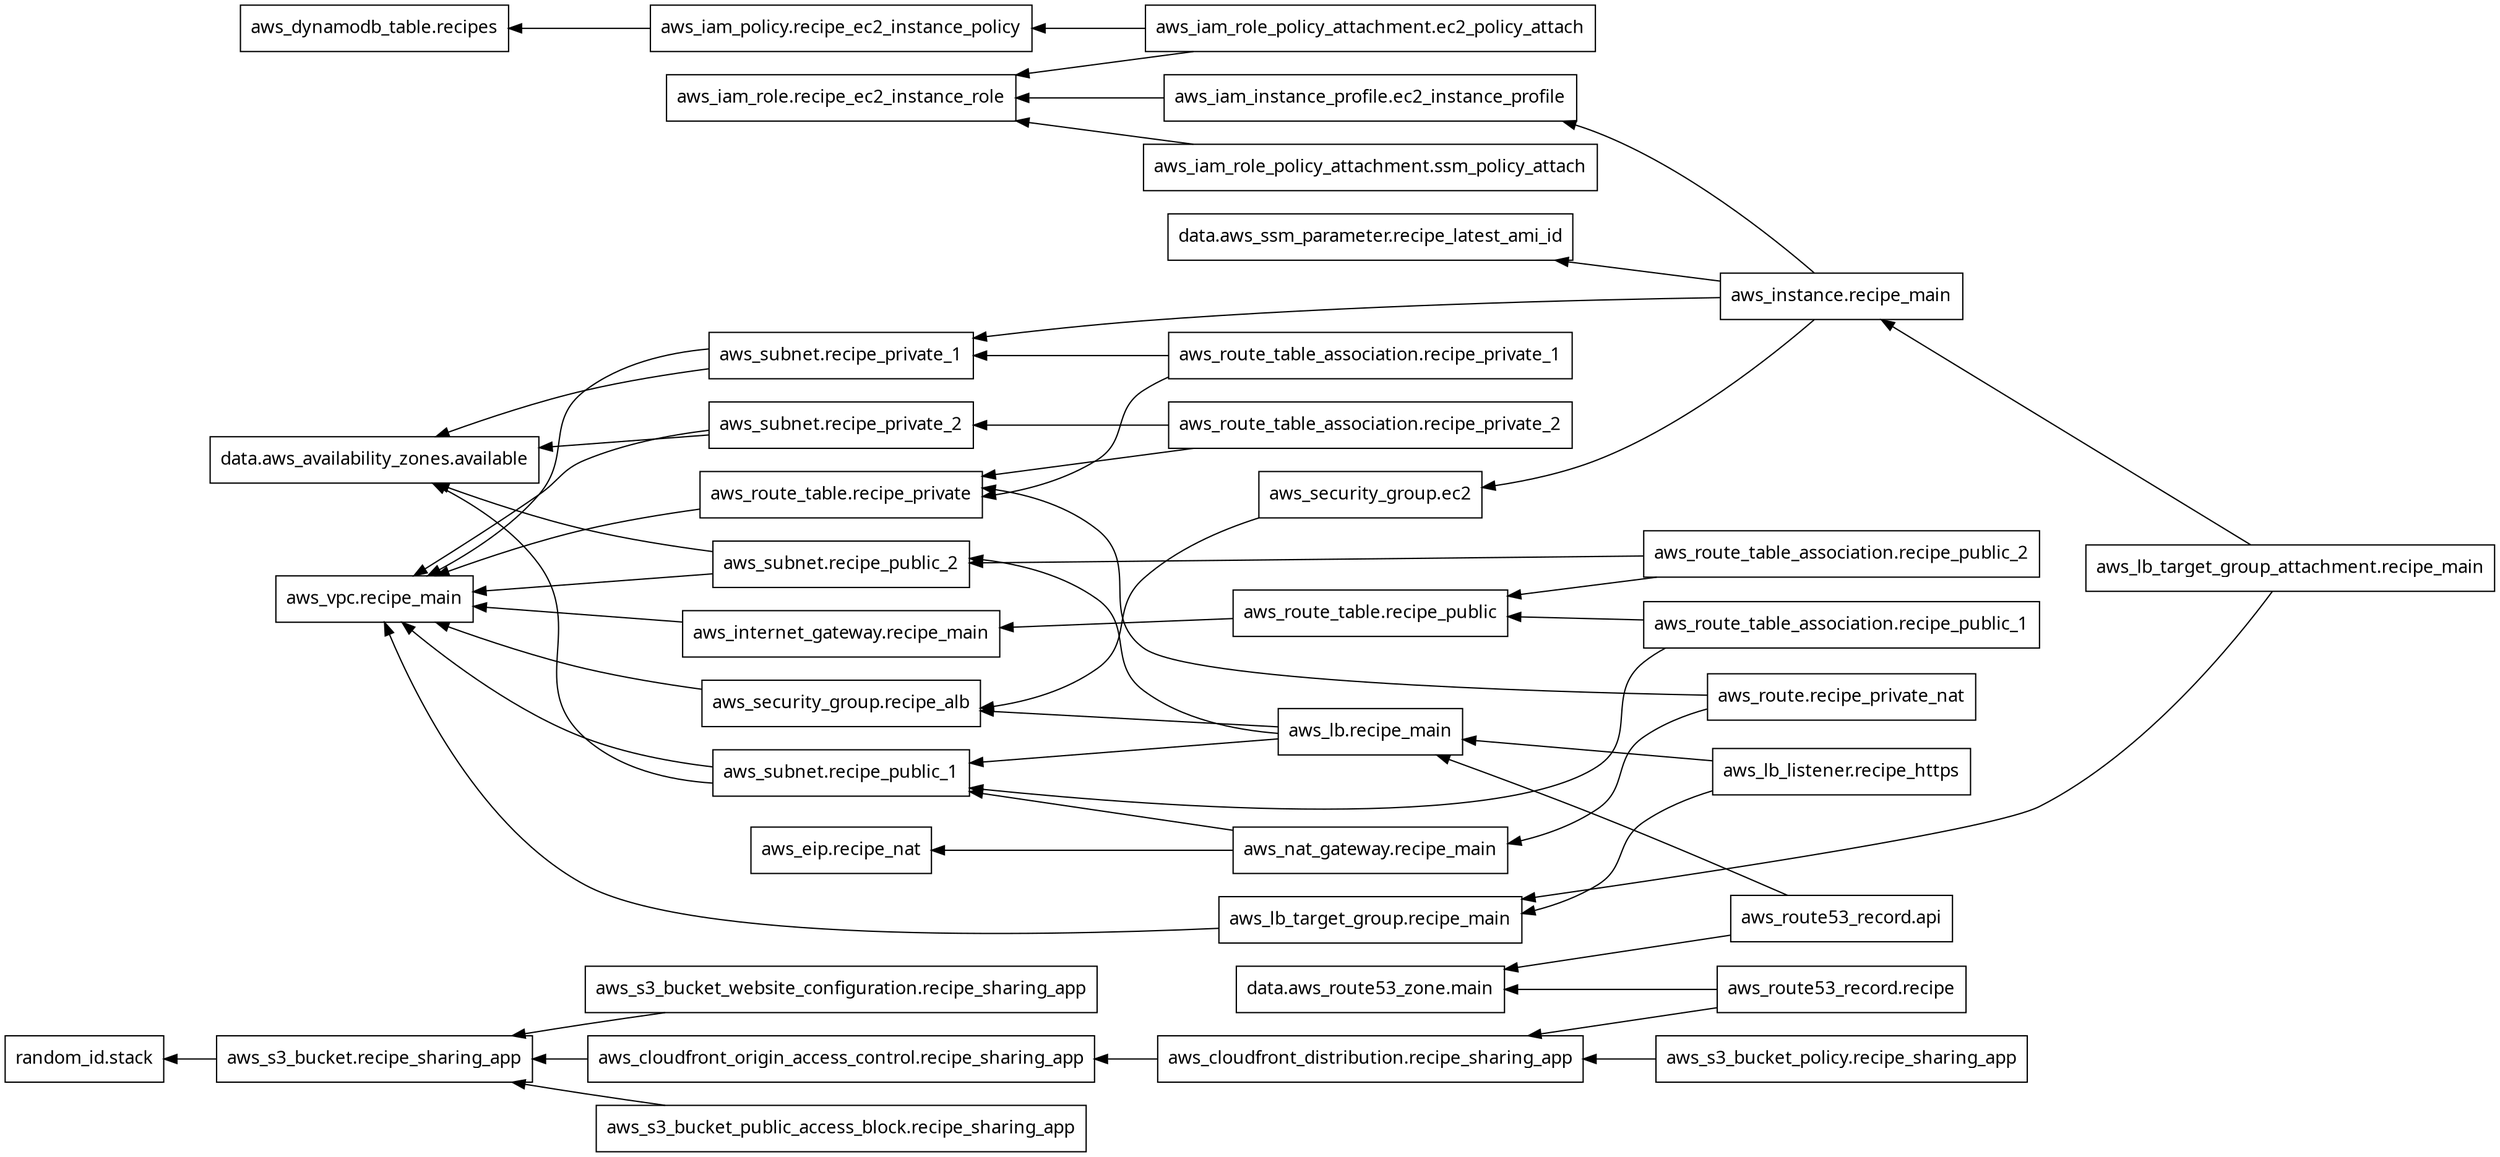 digraph G {
  rankdir = "RL";
  node [shape = rect, fontname = "sans-serif"];
  "data.aws_availability_zones.available" [label="data.aws_availability_zones.available"];
  "data.aws_route53_zone.main" [label="data.aws_route53_zone.main"];
  "data.aws_ssm_parameter.recipe_latest_ami_id" [label="data.aws_ssm_parameter.recipe_latest_ami_id"];
  "aws_cloudfront_distribution.recipe_sharing_app" [label="aws_cloudfront_distribution.recipe_sharing_app"];
  "aws_cloudfront_origin_access_control.recipe_sharing_app" [label="aws_cloudfront_origin_access_control.recipe_sharing_app"];
  "aws_dynamodb_table.recipes" [label="aws_dynamodb_table.recipes"];
  "aws_eip.recipe_nat" [label="aws_eip.recipe_nat"];
  "aws_iam_instance_profile.ec2_instance_profile" [label="aws_iam_instance_profile.ec2_instance_profile"];
  "aws_iam_policy.recipe_ec2_instance_policy" [label="aws_iam_policy.recipe_ec2_instance_policy"];
  "aws_iam_role.recipe_ec2_instance_role" [label="aws_iam_role.recipe_ec2_instance_role"];
  "aws_iam_role_policy_attachment.ec2_policy_attach" [label="aws_iam_role_policy_attachment.ec2_policy_attach"];
  "aws_iam_role_policy_attachment.ssm_policy_attach" [label="aws_iam_role_policy_attachment.ssm_policy_attach"];
  "aws_instance.recipe_main" [label="aws_instance.recipe_main"];
  "aws_internet_gateway.recipe_main" [label="aws_internet_gateway.recipe_main"];
  "aws_lb.recipe_main" [label="aws_lb.recipe_main"];
  "aws_lb_listener.recipe_https" [label="aws_lb_listener.recipe_https"];
  "aws_lb_target_group.recipe_main" [label="aws_lb_target_group.recipe_main"];
  "aws_lb_target_group_attachment.recipe_main" [label="aws_lb_target_group_attachment.recipe_main"];
  "aws_nat_gateway.recipe_main" [label="aws_nat_gateway.recipe_main"];
  "aws_route.recipe_private_nat" [label="aws_route.recipe_private_nat"];
  "aws_route53_record.api" [label="aws_route53_record.api"];
  "aws_route53_record.recipe" [label="aws_route53_record.recipe"];
  "aws_route_table.recipe_private" [label="aws_route_table.recipe_private"];
  "aws_route_table.recipe_public" [label="aws_route_table.recipe_public"];
  "aws_route_table_association.recipe_private_1" [label="aws_route_table_association.recipe_private_1"];
  "aws_route_table_association.recipe_private_2" [label="aws_route_table_association.recipe_private_2"];
  "aws_route_table_association.recipe_public_1" [label="aws_route_table_association.recipe_public_1"];
  "aws_route_table_association.recipe_public_2" [label="aws_route_table_association.recipe_public_2"];
  "aws_s3_bucket.recipe_sharing_app" [label="aws_s3_bucket.recipe_sharing_app"];
  "aws_s3_bucket_policy.recipe_sharing_app" [label="aws_s3_bucket_policy.recipe_sharing_app"];
  "aws_s3_bucket_public_access_block.recipe_sharing_app" [label="aws_s3_bucket_public_access_block.recipe_sharing_app"];
  "aws_s3_bucket_website_configuration.recipe_sharing_app" [label="aws_s3_bucket_website_configuration.recipe_sharing_app"];
  "aws_security_group.ec2" [label="aws_security_group.ec2"];
  "aws_security_group.recipe_alb" [label="aws_security_group.recipe_alb"];
  "aws_subnet.recipe_private_1" [label="aws_subnet.recipe_private_1"];
  "aws_subnet.recipe_private_2" [label="aws_subnet.recipe_private_2"];
  "aws_subnet.recipe_public_1" [label="aws_subnet.recipe_public_1"];
  "aws_subnet.recipe_public_2" [label="aws_subnet.recipe_public_2"];
  "aws_vpc.recipe_main" [label="aws_vpc.recipe_main"];
  "random_id.stack" [label="random_id.stack"];
  "aws_cloudfront_distribution.recipe_sharing_app" -> "aws_cloudfront_origin_access_control.recipe_sharing_app";
  "aws_cloudfront_origin_access_control.recipe_sharing_app" -> "aws_s3_bucket.recipe_sharing_app";
  "aws_iam_instance_profile.ec2_instance_profile" -> "aws_iam_role.recipe_ec2_instance_role";
  "aws_iam_policy.recipe_ec2_instance_policy" -> "aws_dynamodb_table.recipes";
  "aws_iam_role_policy_attachment.ec2_policy_attach" -> "aws_iam_policy.recipe_ec2_instance_policy";
  "aws_iam_role_policy_attachment.ec2_policy_attach" -> "aws_iam_role.recipe_ec2_instance_role";
  "aws_iam_role_policy_attachment.ssm_policy_attach" -> "aws_iam_role.recipe_ec2_instance_role";
  "aws_instance.recipe_main" -> "data.aws_ssm_parameter.recipe_latest_ami_id";
  "aws_instance.recipe_main" -> "aws_iam_instance_profile.ec2_instance_profile";
  "aws_instance.recipe_main" -> "aws_security_group.ec2";
  "aws_instance.recipe_main" -> "aws_subnet.recipe_private_1";
  "aws_internet_gateway.recipe_main" -> "aws_vpc.recipe_main";
  "aws_lb.recipe_main" -> "aws_security_group.recipe_alb";
  "aws_lb.recipe_main" -> "aws_subnet.recipe_public_1";
  "aws_lb.recipe_main" -> "aws_subnet.recipe_public_2";
  "aws_lb_listener.recipe_https" -> "aws_lb.recipe_main";
  "aws_lb_listener.recipe_https" -> "aws_lb_target_group.recipe_main";
  "aws_lb_target_group.recipe_main" -> "aws_vpc.recipe_main";
  "aws_lb_target_group_attachment.recipe_main" -> "aws_instance.recipe_main";
  "aws_lb_target_group_attachment.recipe_main" -> "aws_lb_target_group.recipe_main";
  "aws_nat_gateway.recipe_main" -> "aws_eip.recipe_nat";
  "aws_nat_gateway.recipe_main" -> "aws_subnet.recipe_public_1";
  "aws_route.recipe_private_nat" -> "aws_nat_gateway.recipe_main";
  "aws_route.recipe_private_nat" -> "aws_route_table.recipe_private";
  "aws_route53_record.api" -> "data.aws_route53_zone.main";
  "aws_route53_record.api" -> "aws_lb.recipe_main";
  "aws_route53_record.recipe" -> "data.aws_route53_zone.main";
  "aws_route53_record.recipe" -> "aws_cloudfront_distribution.recipe_sharing_app";
  "aws_route_table.recipe_private" -> "aws_vpc.recipe_main";
  "aws_route_table.recipe_public" -> "aws_internet_gateway.recipe_main";
  "aws_route_table_association.recipe_private_1" -> "aws_route_table.recipe_private";
  "aws_route_table_association.recipe_private_1" -> "aws_subnet.recipe_private_1";
  "aws_route_table_association.recipe_private_2" -> "aws_route_table.recipe_private";
  "aws_route_table_association.recipe_private_2" -> "aws_subnet.recipe_private_2";
  "aws_route_table_association.recipe_public_1" -> "aws_route_table.recipe_public";
  "aws_route_table_association.recipe_public_1" -> "aws_subnet.recipe_public_1";
  "aws_route_table_association.recipe_public_2" -> "aws_route_table.recipe_public";
  "aws_route_table_association.recipe_public_2" -> "aws_subnet.recipe_public_2";
  "aws_s3_bucket.recipe_sharing_app" -> "random_id.stack";
  "aws_s3_bucket_policy.recipe_sharing_app" -> "aws_cloudfront_distribution.recipe_sharing_app";
  "aws_s3_bucket_public_access_block.recipe_sharing_app" -> "aws_s3_bucket.recipe_sharing_app";
  "aws_s3_bucket_website_configuration.recipe_sharing_app" -> "aws_s3_bucket.recipe_sharing_app";
  "aws_security_group.ec2" -> "aws_security_group.recipe_alb";
  "aws_security_group.recipe_alb" -> "aws_vpc.recipe_main";
  "aws_subnet.recipe_private_1" -> "data.aws_availability_zones.available";
  "aws_subnet.recipe_private_1" -> "aws_vpc.recipe_main";
  "aws_subnet.recipe_private_2" -> "data.aws_availability_zones.available";
  "aws_subnet.recipe_private_2" -> "aws_vpc.recipe_main";
  "aws_subnet.recipe_public_1" -> "data.aws_availability_zones.available";
  "aws_subnet.recipe_public_1" -> "aws_vpc.recipe_main";
  "aws_subnet.recipe_public_2" -> "data.aws_availability_zones.available";
  "aws_subnet.recipe_public_2" -> "aws_vpc.recipe_main";
}
